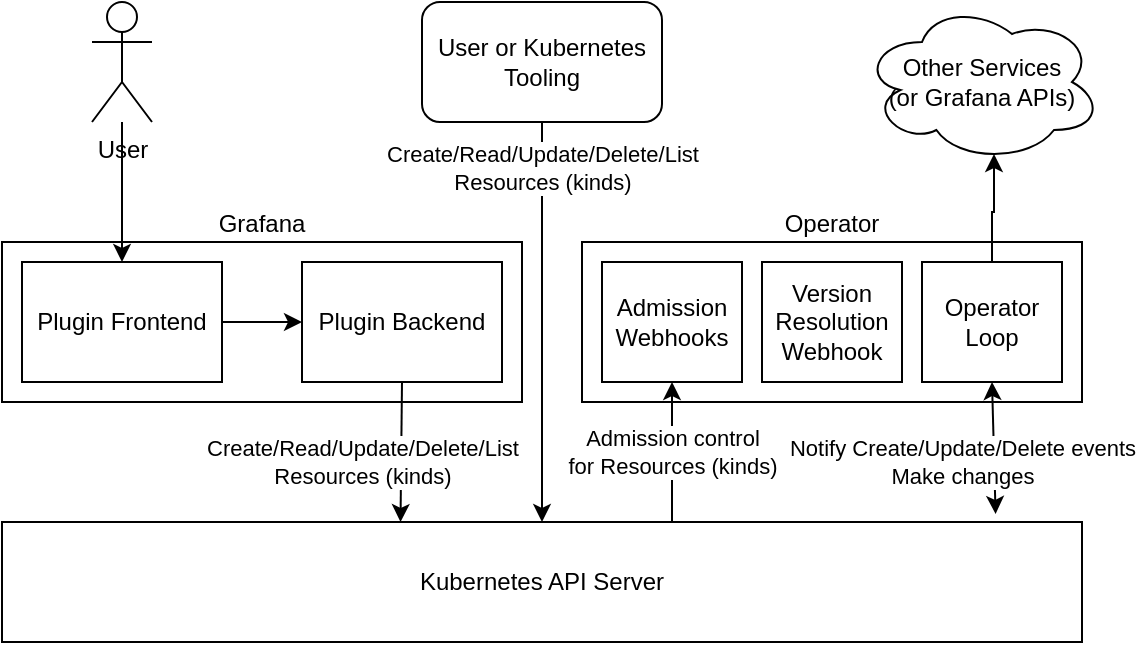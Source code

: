 <mxfile version="21.2.9" type="device">
  <diagram name="Page-1" id="_qVOIC-qQzXSMaZPwBjb">
    <mxGraphModel dx="1224" dy="797" grid="1" gridSize="10" guides="1" tooltips="1" connect="1" arrows="1" fold="1" page="1" pageScale="1" pageWidth="850" pageHeight="1100" math="0" shadow="0">
      <root>
        <mxCell id="0" />
        <mxCell id="1" parent="0" />
        <mxCell id="nUGaBGL7-HPu7o74AodA-1" value="Grafana" style="rounded=0;whiteSpace=wrap;html=1;labelPosition=center;verticalLabelPosition=top;align=center;verticalAlign=bottom;" vertex="1" parent="1">
          <mxGeometry x="40" y="180" width="260" height="80" as="geometry" />
        </mxCell>
        <mxCell id="nUGaBGL7-HPu7o74AodA-2" value="Operator" style="rounded=0;whiteSpace=wrap;html=1;labelPosition=center;verticalLabelPosition=top;align=center;verticalAlign=bottom;" vertex="1" parent="1">
          <mxGeometry x="330" y="180" width="250" height="80" as="geometry" />
        </mxCell>
        <mxCell id="nUGaBGL7-HPu7o74AodA-3" value="Plugin Backend" style="rounded=0;whiteSpace=wrap;html=1;" vertex="1" parent="1">
          <mxGeometry x="190" y="190" width="100" height="60" as="geometry" />
        </mxCell>
        <mxCell id="nUGaBGL7-HPu7o74AodA-4" value="Plugin Frontend" style="rounded=0;whiteSpace=wrap;html=1;" vertex="1" parent="1">
          <mxGeometry x="50" y="190" width="100" height="60" as="geometry" />
        </mxCell>
        <mxCell id="nUGaBGL7-HPu7o74AodA-5" value="Kubernetes API Server" style="rounded=0;whiteSpace=wrap;html=1;" vertex="1" parent="1">
          <mxGeometry x="40" y="320" width="540" height="60" as="geometry" />
        </mxCell>
        <mxCell id="nUGaBGL7-HPu7o74AodA-7" value="&lt;div&gt;Create/Read/Update/Delete/List&lt;/div&gt;&lt;div&gt;Resources (kinds)&lt;br&gt;&lt;/div&gt;" style="endArrow=classic;html=1;rounded=0;exitX=0.5;exitY=1;exitDx=0;exitDy=0;entryX=0.369;entryY=0;entryDx=0;entryDy=0;entryPerimeter=0;" edge="1" parent="1" source="nUGaBGL7-HPu7o74AodA-3" target="nUGaBGL7-HPu7o74AodA-5">
          <mxGeometry x="0.149" y="-20" width="50" height="50" relative="1" as="geometry">
            <mxPoint x="310" y="460" as="sourcePoint" />
            <mxPoint x="240" y="320" as="targetPoint" />
            <Array as="points" />
            <mxPoint as="offset" />
          </mxGeometry>
        </mxCell>
        <mxCell id="nUGaBGL7-HPu7o74AodA-8" value="User" style="shape=umlActor;verticalLabelPosition=bottom;verticalAlign=top;html=1;outlineConnect=0;" vertex="1" parent="1">
          <mxGeometry x="85" y="60" width="30" height="60" as="geometry" />
        </mxCell>
        <mxCell id="nUGaBGL7-HPu7o74AodA-9" value="" style="endArrow=classic;html=1;rounded=0;entryX=0.5;entryY=0;entryDx=0;entryDy=0;" edge="1" parent="1" source="nUGaBGL7-HPu7o74AodA-8" target="nUGaBGL7-HPu7o74AodA-4">
          <mxGeometry width="50" height="50" relative="1" as="geometry">
            <mxPoint x="-60" y="380" as="sourcePoint" />
            <mxPoint x="-10" y="330" as="targetPoint" />
          </mxGeometry>
        </mxCell>
        <mxCell id="nUGaBGL7-HPu7o74AodA-10" value="&lt;div&gt;Notify Create/Update/Delete events&lt;/div&gt;&lt;div&gt;Make changes&lt;br&gt;&lt;/div&gt;" style="endArrow=classic;startArrow=classic;html=1;rounded=0;entryX=0.5;entryY=1;entryDx=0;entryDy=0;exitX=0.92;exitY=-0.067;exitDx=0;exitDy=0;exitPerimeter=0;" edge="1" parent="1" source="nUGaBGL7-HPu7o74AodA-5" target="nUGaBGL7-HPu7o74AodA-16">
          <mxGeometry x="-0.199" y="16" width="50" height="50" relative="1" as="geometry">
            <mxPoint x="410" y="300" as="sourcePoint" />
            <mxPoint x="580" y="390" as="targetPoint" />
            <Array as="points" />
            <mxPoint as="offset" />
          </mxGeometry>
        </mxCell>
        <mxCell id="nUGaBGL7-HPu7o74AodA-12" value="&lt;div&gt;Other Services&lt;/div&gt;&lt;div&gt;(or Grafana APIs)&lt;br&gt;&lt;/div&gt;" style="ellipse;shape=cloud;whiteSpace=wrap;html=1;" vertex="1" parent="1">
          <mxGeometry x="470" y="60" width="120" height="80" as="geometry" />
        </mxCell>
        <mxCell id="nUGaBGL7-HPu7o74AodA-13" value="" style="endArrow=classic;html=1;rounded=0;exitX=1;exitY=0.5;exitDx=0;exitDy=0;entryX=0;entryY=0.5;entryDx=0;entryDy=0;" edge="1" parent="1" source="nUGaBGL7-HPu7o74AodA-4" target="nUGaBGL7-HPu7o74AodA-3">
          <mxGeometry width="50" height="50" relative="1" as="geometry">
            <mxPoint x="120" y="310" as="sourcePoint" />
            <mxPoint x="170" y="260" as="targetPoint" />
          </mxGeometry>
        </mxCell>
        <mxCell id="nUGaBGL7-HPu7o74AodA-14" value="Admission Webhooks" style="rounded=0;whiteSpace=wrap;html=1;" vertex="1" parent="1">
          <mxGeometry x="340" y="190" width="70" height="60" as="geometry" />
        </mxCell>
        <mxCell id="nUGaBGL7-HPu7o74AodA-15" value="Version Resolution Webhook" style="rounded=0;whiteSpace=wrap;html=1;" vertex="1" parent="1">
          <mxGeometry x="420" y="190" width="70" height="60" as="geometry" />
        </mxCell>
        <mxCell id="nUGaBGL7-HPu7o74AodA-18" style="edgeStyle=orthogonalEdgeStyle;rounded=0;orthogonalLoop=1;jettySize=auto;html=1;exitX=0.5;exitY=0;exitDx=0;exitDy=0;entryX=0.55;entryY=0.95;entryDx=0;entryDy=0;entryPerimeter=0;" edge="1" parent="1" source="nUGaBGL7-HPu7o74AodA-16" target="nUGaBGL7-HPu7o74AodA-12">
          <mxGeometry relative="1" as="geometry" />
        </mxCell>
        <mxCell id="nUGaBGL7-HPu7o74AodA-16" value="Operator Loop" style="rounded=0;whiteSpace=wrap;html=1;" vertex="1" parent="1">
          <mxGeometry x="500" y="190" width="70" height="60" as="geometry" />
        </mxCell>
        <mxCell id="nUGaBGL7-HPu7o74AodA-17" value="&lt;div&gt;Admission control&lt;/div&gt;&lt;div&gt;for Resources (kinds)&lt;br&gt;&lt;/div&gt;" style="endArrow=classic;html=1;rounded=0;entryX=0.5;entryY=1;entryDx=0;entryDy=0;" edge="1" parent="1" target="nUGaBGL7-HPu7o74AodA-14">
          <mxGeometry width="50" height="50" relative="1" as="geometry">
            <mxPoint x="375" y="320" as="sourcePoint" />
            <mxPoint x="420" y="270" as="targetPoint" />
          </mxGeometry>
        </mxCell>
        <mxCell id="nUGaBGL7-HPu7o74AodA-20" style="edgeStyle=orthogonalEdgeStyle;rounded=0;orthogonalLoop=1;jettySize=auto;html=1;entryX=0.5;entryY=0;entryDx=0;entryDy=0;" edge="1" parent="1" source="nUGaBGL7-HPu7o74AodA-19" target="nUGaBGL7-HPu7o74AodA-5">
          <mxGeometry relative="1" as="geometry" />
        </mxCell>
        <mxCell id="nUGaBGL7-HPu7o74AodA-21" value="&lt;div&gt;Create/Read/Update/Delete/List&lt;/div&gt;&lt;div&gt;Resources (kinds)&lt;br&gt;&lt;/div&gt;" style="edgeLabel;html=1;align=center;verticalAlign=middle;resizable=0;points=[];" vertex="1" connectable="0" parent="nUGaBGL7-HPu7o74AodA-20">
          <mxGeometry x="-0.77" relative="1" as="geometry">
            <mxPoint as="offset" />
          </mxGeometry>
        </mxCell>
        <mxCell id="nUGaBGL7-HPu7o74AodA-19" value="User or Kubernetes Tooling" style="rounded=1;whiteSpace=wrap;html=1;" vertex="1" parent="1">
          <mxGeometry x="250" y="60" width="120" height="60" as="geometry" />
        </mxCell>
      </root>
    </mxGraphModel>
  </diagram>
</mxfile>
